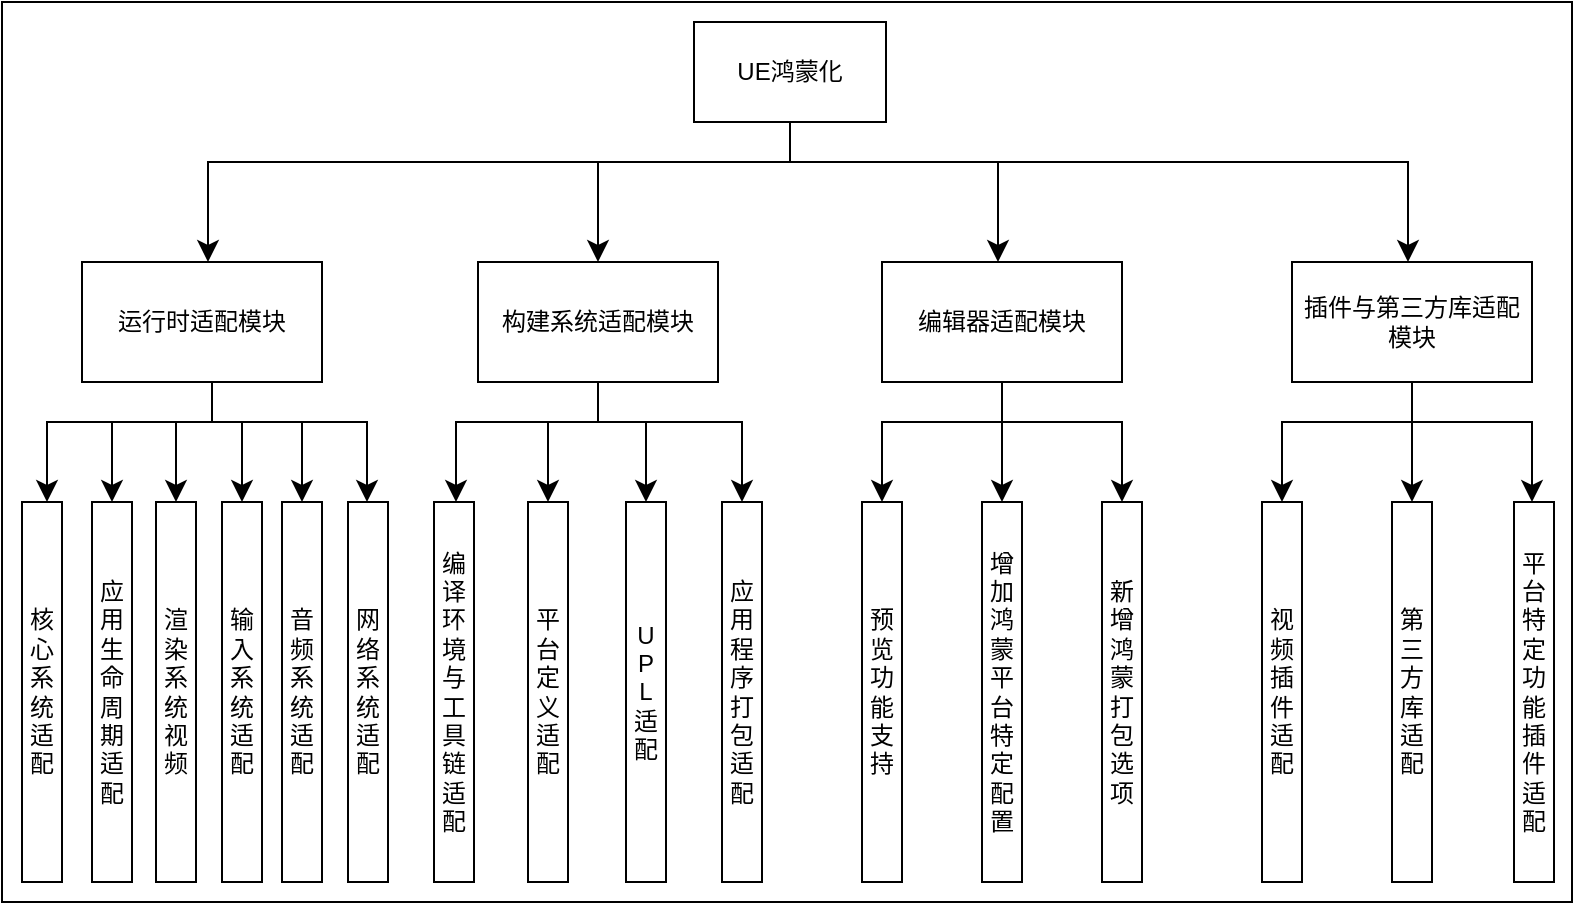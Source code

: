<mxfile version="27.0.9">
  <diagram name="第 1 页" id="jOQz_b7_vfbkGV_zgNSB">
    <mxGraphModel dx="1554" dy="815" grid="0" gridSize="10" guides="1" tooltips="1" connect="1" arrows="1" fold="1" page="1" pageScale="1" pageWidth="827" pageHeight="1169" math="0" shadow="0">
      <root>
        <mxCell id="0" />
        <mxCell id="1" parent="0" />
        <mxCell id="gmD8yFYFnmh3HyaKJykw-26" value="" style="rounded=0;whiteSpace=wrap;html=1;" parent="1" vertex="1">
          <mxGeometry x="20" y="70" width="785" height="450" as="geometry" />
        </mxCell>
        <mxCell id="gmD8yFYFnmh3HyaKJykw-1" value="UE鸿蒙化" style="rounded=0;whiteSpace=wrap;html=1;" parent="1" vertex="1">
          <mxGeometry x="366" y="80" width="96" height="50" as="geometry" />
        </mxCell>
        <mxCell id="gmD8yFYFnmh3HyaKJykw-2" value="运行时适配模块" style="rounded=0;whiteSpace=wrap;html=1;" parent="1" vertex="1">
          <mxGeometry x="60" y="200" width="120" height="60" as="geometry" />
        </mxCell>
        <mxCell id="gmD8yFYFnmh3HyaKJykw-3" value="构建系统适配模块" style="rounded=0;whiteSpace=wrap;html=1;" parent="1" vertex="1">
          <mxGeometry x="258" y="200" width="120" height="60" as="geometry" />
        </mxCell>
        <mxCell id="gmD8yFYFnmh3HyaKJykw-4" value="编辑器适配模块" style="rounded=0;whiteSpace=wrap;html=1;" parent="1" vertex="1">
          <mxGeometry x="460" y="200" width="120" height="60" as="geometry" />
        </mxCell>
        <mxCell id="gmD8yFYFnmh3HyaKJykw-5" value="插件与第三方库适配模块" style="rounded=0;whiteSpace=wrap;html=1;" parent="1" vertex="1">
          <mxGeometry x="665" y="200" width="120" height="60" as="geometry" />
        </mxCell>
        <mxCell id="gmD8yFYFnmh3HyaKJykw-6" value="核心系统适配" style="rounded=0;whiteSpace=wrap;html=1;" parent="1" vertex="1">
          <mxGeometry x="30" y="320" width="20" height="190" as="geometry" />
        </mxCell>
        <mxCell id="gmD8yFYFnmh3HyaKJykw-7" value="应用生命周期适配" style="rounded=0;whiteSpace=wrap;html=1;" parent="1" vertex="1">
          <mxGeometry x="65" y="320" width="20" height="190" as="geometry" />
        </mxCell>
        <mxCell id="gmD8yFYFnmh3HyaKJykw-8" value="渲染系统视频" style="rounded=0;whiteSpace=wrap;html=1;" parent="1" vertex="1">
          <mxGeometry x="97" y="320" width="20" height="190" as="geometry" />
        </mxCell>
        <mxCell id="gmD8yFYFnmh3HyaKJykw-9" value="输入系统适配" style="rounded=0;whiteSpace=wrap;html=1;" parent="1" vertex="1">
          <mxGeometry x="130" y="320" width="20" height="190" as="geometry" />
        </mxCell>
        <mxCell id="gmD8yFYFnmh3HyaKJykw-10" value="音频系统适配" style="rounded=0;whiteSpace=wrap;html=1;" parent="1" vertex="1">
          <mxGeometry x="160" y="320" width="20" height="190" as="geometry" />
        </mxCell>
        <mxCell id="gmD8yFYFnmh3HyaKJykw-11" value="网络系统适配" style="rounded=0;whiteSpace=wrap;html=1;" parent="1" vertex="1">
          <mxGeometry x="193" y="320" width="20" height="190" as="geometry" />
        </mxCell>
        <mxCell id="gmD8yFYFnmh3HyaKJykw-13" value="编译环境与工具链适配" style="rounded=0;whiteSpace=wrap;html=1;" parent="1" vertex="1">
          <mxGeometry x="236" y="320" width="20" height="190" as="geometry" />
        </mxCell>
        <mxCell id="gmD8yFYFnmh3HyaKJykw-14" value="应用程序打包适配" style="rounded=0;whiteSpace=wrap;html=1;" parent="1" vertex="1">
          <mxGeometry x="380" y="320" width="20" height="190" as="geometry" />
        </mxCell>
        <mxCell id="gmD8yFYFnmh3HyaKJykw-15" value="U&lt;div&gt;P&lt;/div&gt;&lt;div&gt;L&lt;div&gt;适配&lt;/div&gt;&lt;/div&gt;" style="rounded=0;whiteSpace=wrap;html=1;" parent="1" vertex="1">
          <mxGeometry x="332" y="320" width="20" height="190" as="geometry" />
        </mxCell>
        <mxCell id="gmD8yFYFnmh3HyaKJykw-17" value="新增鸿蒙打包选项" style="rounded=0;whiteSpace=wrap;html=1;" parent="1" vertex="1">
          <mxGeometry x="570" y="320" width="20" height="190" as="geometry" />
        </mxCell>
        <mxCell id="gmD8yFYFnmh3HyaKJykw-18" value="预览&lt;div&gt;功能支持&lt;/div&gt;" style="rounded=0;whiteSpace=wrap;html=1;" parent="1" vertex="1">
          <mxGeometry x="450" y="320" width="20" height="190" as="geometry" />
        </mxCell>
        <mxCell id="gmD8yFYFnmh3HyaKJykw-19" value="增加鸿蒙平台特定配置" style="rounded=0;whiteSpace=wrap;html=1;" parent="1" vertex="1">
          <mxGeometry x="510" y="320" width="20" height="190" as="geometry" />
        </mxCell>
        <mxCell id="gmD8yFYFnmh3HyaKJykw-20" value="视频插件适配" style="rounded=0;whiteSpace=wrap;html=1;" parent="1" vertex="1">
          <mxGeometry x="650" y="320" width="20" height="190" as="geometry" />
        </mxCell>
        <mxCell id="gmD8yFYFnmh3HyaKJykw-21" value="第三方库适配" style="rounded=0;whiteSpace=wrap;html=1;" parent="1" vertex="1">
          <mxGeometry x="715" y="320" width="20" height="190" as="geometry" />
        </mxCell>
        <mxCell id="gmD8yFYFnmh3HyaKJykw-22" value="平台特定功能插件&lt;div&gt;适配&lt;/div&gt;" style="rounded=0;whiteSpace=wrap;html=1;" parent="1" vertex="1">
          <mxGeometry x="776" y="320" width="20" height="190" as="geometry" />
        </mxCell>
        <mxCell id="gmD8yFYFnmh3HyaKJykw-29" value="" style="edgeStyle=elbowEdgeStyle;elbow=horizontal;endArrow=classic;html=1;curved=0;rounded=0;endSize=8;startSize=8;exitX=0.5;exitY=1;exitDx=0;exitDy=0;" parent="1" edge="1">
          <mxGeometry width="50" height="50" relative="1" as="geometry">
            <mxPoint x="452" y="150" as="sourcePoint" />
            <mxPoint x="318" y="200" as="targetPoint" />
            <Array as="points">
              <mxPoint x="318" y="200" />
            </Array>
          </mxGeometry>
        </mxCell>
        <mxCell id="gmD8yFYFnmh3HyaKJykw-30" value="" style="edgeStyle=elbowEdgeStyle;elbow=horizontal;endArrow=classic;html=1;curved=0;rounded=0;endSize=8;startSize=8;" parent="1" edge="1">
          <mxGeometry width="50" height="50" relative="1" as="geometry">
            <mxPoint x="330" y="150" as="sourcePoint" />
            <mxPoint x="123" y="200" as="targetPoint" />
            <Array as="points">
              <mxPoint x="123" y="200" />
            </Array>
          </mxGeometry>
        </mxCell>
        <mxCell id="gmD8yFYFnmh3HyaKJykw-31" value="" style="edgeStyle=elbowEdgeStyle;elbow=horizontal;endArrow=classic;html=1;curved=0;rounded=0;endSize=8;startSize=8;" parent="1" edge="1">
          <mxGeometry width="50" height="50" relative="1" as="geometry">
            <mxPoint x="438" y="150" as="sourcePoint" />
            <mxPoint x="518" y="200" as="targetPoint" />
            <Array as="points">
              <mxPoint x="518" y="180" />
            </Array>
          </mxGeometry>
        </mxCell>
        <mxCell id="gmD8yFYFnmh3HyaKJykw-32" value="" style="edgeStyle=elbowEdgeStyle;elbow=horizontal;endArrow=classic;html=1;curved=0;rounded=0;endSize=8;startSize=8;" parent="1" edge="1">
          <mxGeometry width="50" height="50" relative="1" as="geometry">
            <mxPoint x="501" y="150" as="sourcePoint" />
            <mxPoint x="723" y="200" as="targetPoint" />
            <Array as="points">
              <mxPoint x="723" y="180" />
            </Array>
          </mxGeometry>
        </mxCell>
        <mxCell id="gmD8yFYFnmh3HyaKJykw-40" value="" style="line;strokeWidth=1;direction=south;html=1;" parent="1" vertex="1">
          <mxGeometry x="409" y="130" width="10" height="20" as="geometry" />
        </mxCell>
        <mxCell id="gmD8yFYFnmh3HyaKJykw-43" value="" style="edgeStyle=elbowEdgeStyle;elbow=horizontal;endArrow=classic;html=1;curved=0;rounded=0;endSize=8;startSize=8;exitX=1;exitY=0.5;exitDx=0;exitDy=0;exitPerimeter=0;" parent="1" edge="1">
          <mxGeometry width="50" height="50" relative="1" as="geometry">
            <mxPoint x="322" y="280" as="sourcePoint" />
            <mxPoint x="247" y="320" as="targetPoint" />
            <Array as="points">
              <mxPoint x="247" y="330" />
            </Array>
          </mxGeometry>
        </mxCell>
        <mxCell id="gmD8yFYFnmh3HyaKJykw-44" value="" style="edgeStyle=elbowEdgeStyle;elbow=horizontal;endArrow=classic;html=1;curved=0;rounded=0;endSize=8;startSize=8;" parent="1" edge="1">
          <mxGeometry width="50" height="50" relative="1" as="geometry">
            <mxPoint x="332" y="280" as="sourcePoint" />
            <mxPoint x="342" y="320" as="targetPoint" />
            <Array as="points">
              <mxPoint x="342" y="310" />
            </Array>
          </mxGeometry>
        </mxCell>
        <mxCell id="gmD8yFYFnmh3HyaKJykw-45" value="" style="edgeStyle=elbowEdgeStyle;elbow=horizontal;endArrow=classic;html=1;curved=0;rounded=0;endSize=8;startSize=8;exitX=1;exitY=0.5;exitDx=0;exitDy=0;exitPerimeter=0;" parent="1" edge="1">
          <mxGeometry width="50" height="50" relative="1" as="geometry">
            <mxPoint x="325" y="280" as="sourcePoint" />
            <mxPoint x="390" y="320" as="targetPoint" />
            <Array as="points">
              <mxPoint x="390" y="300" />
            </Array>
          </mxGeometry>
        </mxCell>
        <mxCell id="gmD8yFYFnmh3HyaKJykw-46" value="" style="line;strokeWidth=1;direction=south;html=1;" parent="1" vertex="1">
          <mxGeometry x="313" y="260" width="10" height="20" as="geometry" />
        </mxCell>
        <mxCell id="gmD8yFYFnmh3HyaKJykw-48" value="" style="edgeStyle=elbowEdgeStyle;elbow=horizontal;endArrow=classic;html=1;curved=0;rounded=0;endSize=8;startSize=8;exitX=1;exitY=0.5;exitDx=0;exitDy=0;exitPerimeter=0;" parent="1" edge="1">
          <mxGeometry width="50" height="50" relative="1" as="geometry">
            <mxPoint x="535" y="280" as="sourcePoint" />
            <mxPoint x="460" y="320" as="targetPoint" />
            <Array as="points">
              <mxPoint x="460" y="330" />
            </Array>
          </mxGeometry>
        </mxCell>
        <mxCell id="gmD8yFYFnmh3HyaKJykw-49" value="" style="edgeStyle=elbowEdgeStyle;elbow=horizontal;endArrow=classic;html=1;curved=0;rounded=0;endSize=8;startSize=8;" parent="1" edge="1">
          <mxGeometry width="50" height="50" relative="1" as="geometry">
            <mxPoint x="510" y="280" as="sourcePoint" />
            <mxPoint x="520" y="320" as="targetPoint" />
            <Array as="points">
              <mxPoint x="520" y="310" />
            </Array>
          </mxGeometry>
        </mxCell>
        <mxCell id="gmD8yFYFnmh3HyaKJykw-50" value="" style="edgeStyle=elbowEdgeStyle;elbow=horizontal;endArrow=classic;html=1;curved=0;rounded=0;endSize=8;startSize=8;exitX=1;exitY=0.5;exitDx=0;exitDy=0;exitPerimeter=0;" parent="1" edge="1">
          <mxGeometry width="50" height="50" relative="1" as="geometry">
            <mxPoint x="515" y="280" as="sourcePoint" />
            <mxPoint x="580" y="320" as="targetPoint" />
            <Array as="points">
              <mxPoint x="580" y="300" />
            </Array>
          </mxGeometry>
        </mxCell>
        <mxCell id="gmD8yFYFnmh3HyaKJykw-51" value="" style="line;strokeWidth=1;direction=south;html=1;" parent="1" vertex="1">
          <mxGeometry x="515" y="260" width="10" height="20" as="geometry" />
        </mxCell>
        <mxCell id="gmD8yFYFnmh3HyaKJykw-56" value="" style="edgeStyle=elbowEdgeStyle;elbow=horizontal;endArrow=classic;html=1;curved=0;rounded=0;endSize=8;startSize=8;exitX=1;exitY=0.5;exitDx=0;exitDy=0;exitPerimeter=0;" parent="1" edge="1">
          <mxGeometry width="50" height="50" relative="1" as="geometry">
            <mxPoint x="735" y="280" as="sourcePoint" />
            <mxPoint x="660" y="320" as="targetPoint" />
            <Array as="points">
              <mxPoint x="660" y="330" />
            </Array>
          </mxGeometry>
        </mxCell>
        <mxCell id="gmD8yFYFnmh3HyaKJykw-57" value="" style="edgeStyle=elbowEdgeStyle;elbow=horizontal;endArrow=classic;html=1;curved=0;rounded=0;endSize=8;startSize=8;" parent="1" edge="1">
          <mxGeometry width="50" height="50" relative="1" as="geometry">
            <mxPoint x="715" y="280" as="sourcePoint" />
            <mxPoint x="725" y="320" as="targetPoint" />
            <Array as="points">
              <mxPoint x="725" y="310" />
            </Array>
          </mxGeometry>
        </mxCell>
        <mxCell id="gmD8yFYFnmh3HyaKJykw-58" value="" style="edgeStyle=elbowEdgeStyle;elbow=horizontal;endArrow=classic;html=1;curved=0;rounded=0;endSize=8;startSize=8;exitX=1;exitY=0.5;exitDx=0;exitDy=0;exitPerimeter=0;" parent="1" edge="1">
          <mxGeometry width="50" height="50" relative="1" as="geometry">
            <mxPoint x="720" y="280" as="sourcePoint" />
            <mxPoint x="785" y="320" as="targetPoint" />
            <Array as="points">
              <mxPoint x="785" y="300" />
            </Array>
          </mxGeometry>
        </mxCell>
        <mxCell id="gmD8yFYFnmh3HyaKJykw-59" value="" style="line;strokeWidth=1;direction=south;html=1;" parent="1" vertex="1">
          <mxGeometry x="720" y="260" width="10" height="20" as="geometry" />
        </mxCell>
        <mxCell id="gmD8yFYFnmh3HyaKJykw-60" value="" style="edgeStyle=elbowEdgeStyle;elbow=horizontal;endArrow=classic;html=1;curved=0;rounded=0;endSize=8;startSize=8;exitX=1;exitY=0.5;exitDx=0;exitDy=0;exitPerimeter=0;" parent="1" edge="1">
          <mxGeometry width="50" height="50" relative="1" as="geometry">
            <mxPoint x="117.5" y="280" as="sourcePoint" />
            <mxPoint x="42.5" y="320" as="targetPoint" />
            <Array as="points">
              <mxPoint x="42.5" y="330" />
            </Array>
          </mxGeometry>
        </mxCell>
        <mxCell id="gmD8yFYFnmh3HyaKJykw-61" value="" style="edgeStyle=elbowEdgeStyle;elbow=horizontal;endArrow=classic;html=1;curved=0;rounded=0;endSize=8;startSize=8;" parent="1" edge="1">
          <mxGeometry width="50" height="50" relative="1" as="geometry">
            <mxPoint x="130" y="280" as="sourcePoint" />
            <mxPoint x="140" y="320" as="targetPoint" />
            <Array as="points">
              <mxPoint x="140" y="310" />
            </Array>
          </mxGeometry>
        </mxCell>
        <mxCell id="gmD8yFYFnmh3HyaKJykw-62" value="" style="edgeStyle=elbowEdgeStyle;elbow=horizontal;endArrow=classic;html=1;curved=0;rounded=0;endSize=8;startSize=8;exitX=1;exitY=0.5;exitDx=0;exitDy=0;exitPerimeter=0;" parent="1" edge="1">
          <mxGeometry width="50" height="50" relative="1" as="geometry">
            <mxPoint x="137.5" y="280" as="sourcePoint" />
            <mxPoint x="202.5" y="320" as="targetPoint" />
            <Array as="points">
              <mxPoint x="202.5" y="300" />
            </Array>
          </mxGeometry>
        </mxCell>
        <mxCell id="gmD8yFYFnmh3HyaKJykw-63" value="" style="line;strokeWidth=1;direction=south;html=1;" parent="1" vertex="1">
          <mxGeometry x="120" y="260" width="10" height="20" as="geometry" />
        </mxCell>
        <mxCell id="gmD8yFYFnmh3HyaKJykw-64" value="" style="edgeStyle=elbowEdgeStyle;elbow=horizontal;endArrow=classic;html=1;curved=0;rounded=0;endSize=8;startSize=8;exitX=1;exitY=0.5;exitDx=0;exitDy=0;exitPerimeter=0;" parent="1" edge="1">
          <mxGeometry width="50" height="50" relative="1" as="geometry">
            <mxPoint x="150" y="280" as="sourcePoint" />
            <mxPoint x="75" y="320" as="targetPoint" />
            <Array as="points">
              <mxPoint x="75" y="330" />
            </Array>
          </mxGeometry>
        </mxCell>
        <mxCell id="gmD8yFYFnmh3HyaKJykw-65" value="" style="edgeStyle=elbowEdgeStyle;elbow=horizontal;endArrow=classic;html=1;curved=0;rounded=0;endSize=8;startSize=8;exitX=1;exitY=0.5;exitDx=0;exitDy=0;exitPerimeter=0;" parent="1" edge="1">
          <mxGeometry width="50" height="50" relative="1" as="geometry">
            <mxPoint x="182" y="280" as="sourcePoint" />
            <mxPoint x="107" y="320" as="targetPoint" />
            <Array as="points">
              <mxPoint x="107" y="330" />
            </Array>
          </mxGeometry>
        </mxCell>
        <mxCell id="gmD8yFYFnmh3HyaKJykw-66" value="" style="edgeStyle=elbowEdgeStyle;elbow=horizontal;endArrow=classic;html=1;curved=0;rounded=0;endSize=8;startSize=8;exitX=1;exitY=0.5;exitDx=0;exitDy=0;exitPerimeter=0;" parent="1" edge="1">
          <mxGeometry width="50" height="50" relative="1" as="geometry">
            <mxPoint x="105" y="280" as="sourcePoint" />
            <mxPoint x="170" y="320" as="targetPoint" />
            <Array as="points">
              <mxPoint x="170" y="300" />
            </Array>
          </mxGeometry>
        </mxCell>
        <mxCell id="cK6l_rPGmRLCW95OG5WC-1" value="" style="edgeStyle=elbowEdgeStyle;elbow=horizontal;endArrow=classic;html=1;curved=0;rounded=0;endSize=8;startSize=8;exitX=1;exitY=0.5;exitDx=0;exitDy=0;exitPerimeter=0;" edge="1" parent="1">
          <mxGeometry width="50" height="50" relative="1" as="geometry">
            <mxPoint x="368" y="280" as="sourcePoint" />
            <mxPoint x="293" y="320" as="targetPoint" />
            <Array as="points">
              <mxPoint x="293" y="330" />
            </Array>
          </mxGeometry>
        </mxCell>
        <mxCell id="cK6l_rPGmRLCW95OG5WC-2" value="平台定义适配" style="rounded=0;whiteSpace=wrap;html=1;" vertex="1" parent="1">
          <mxGeometry x="283" y="320" width="20" height="190" as="geometry" />
        </mxCell>
      </root>
    </mxGraphModel>
  </diagram>
</mxfile>
